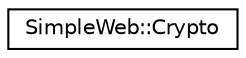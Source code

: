 digraph "Graphical Class Hierarchy"
{
  edge [fontname="Helvetica",fontsize="10",labelfontname="Helvetica",labelfontsize="10"];
  node [fontname="Helvetica",fontsize="10",shape=record];
  rankdir="LR";
  Node1 [label="SimpleWeb::Crypto",height=0.2,width=0.4,color="black", fillcolor="white", style="filled",URL="$classSimpleWeb_1_1Crypto.html"];
}
